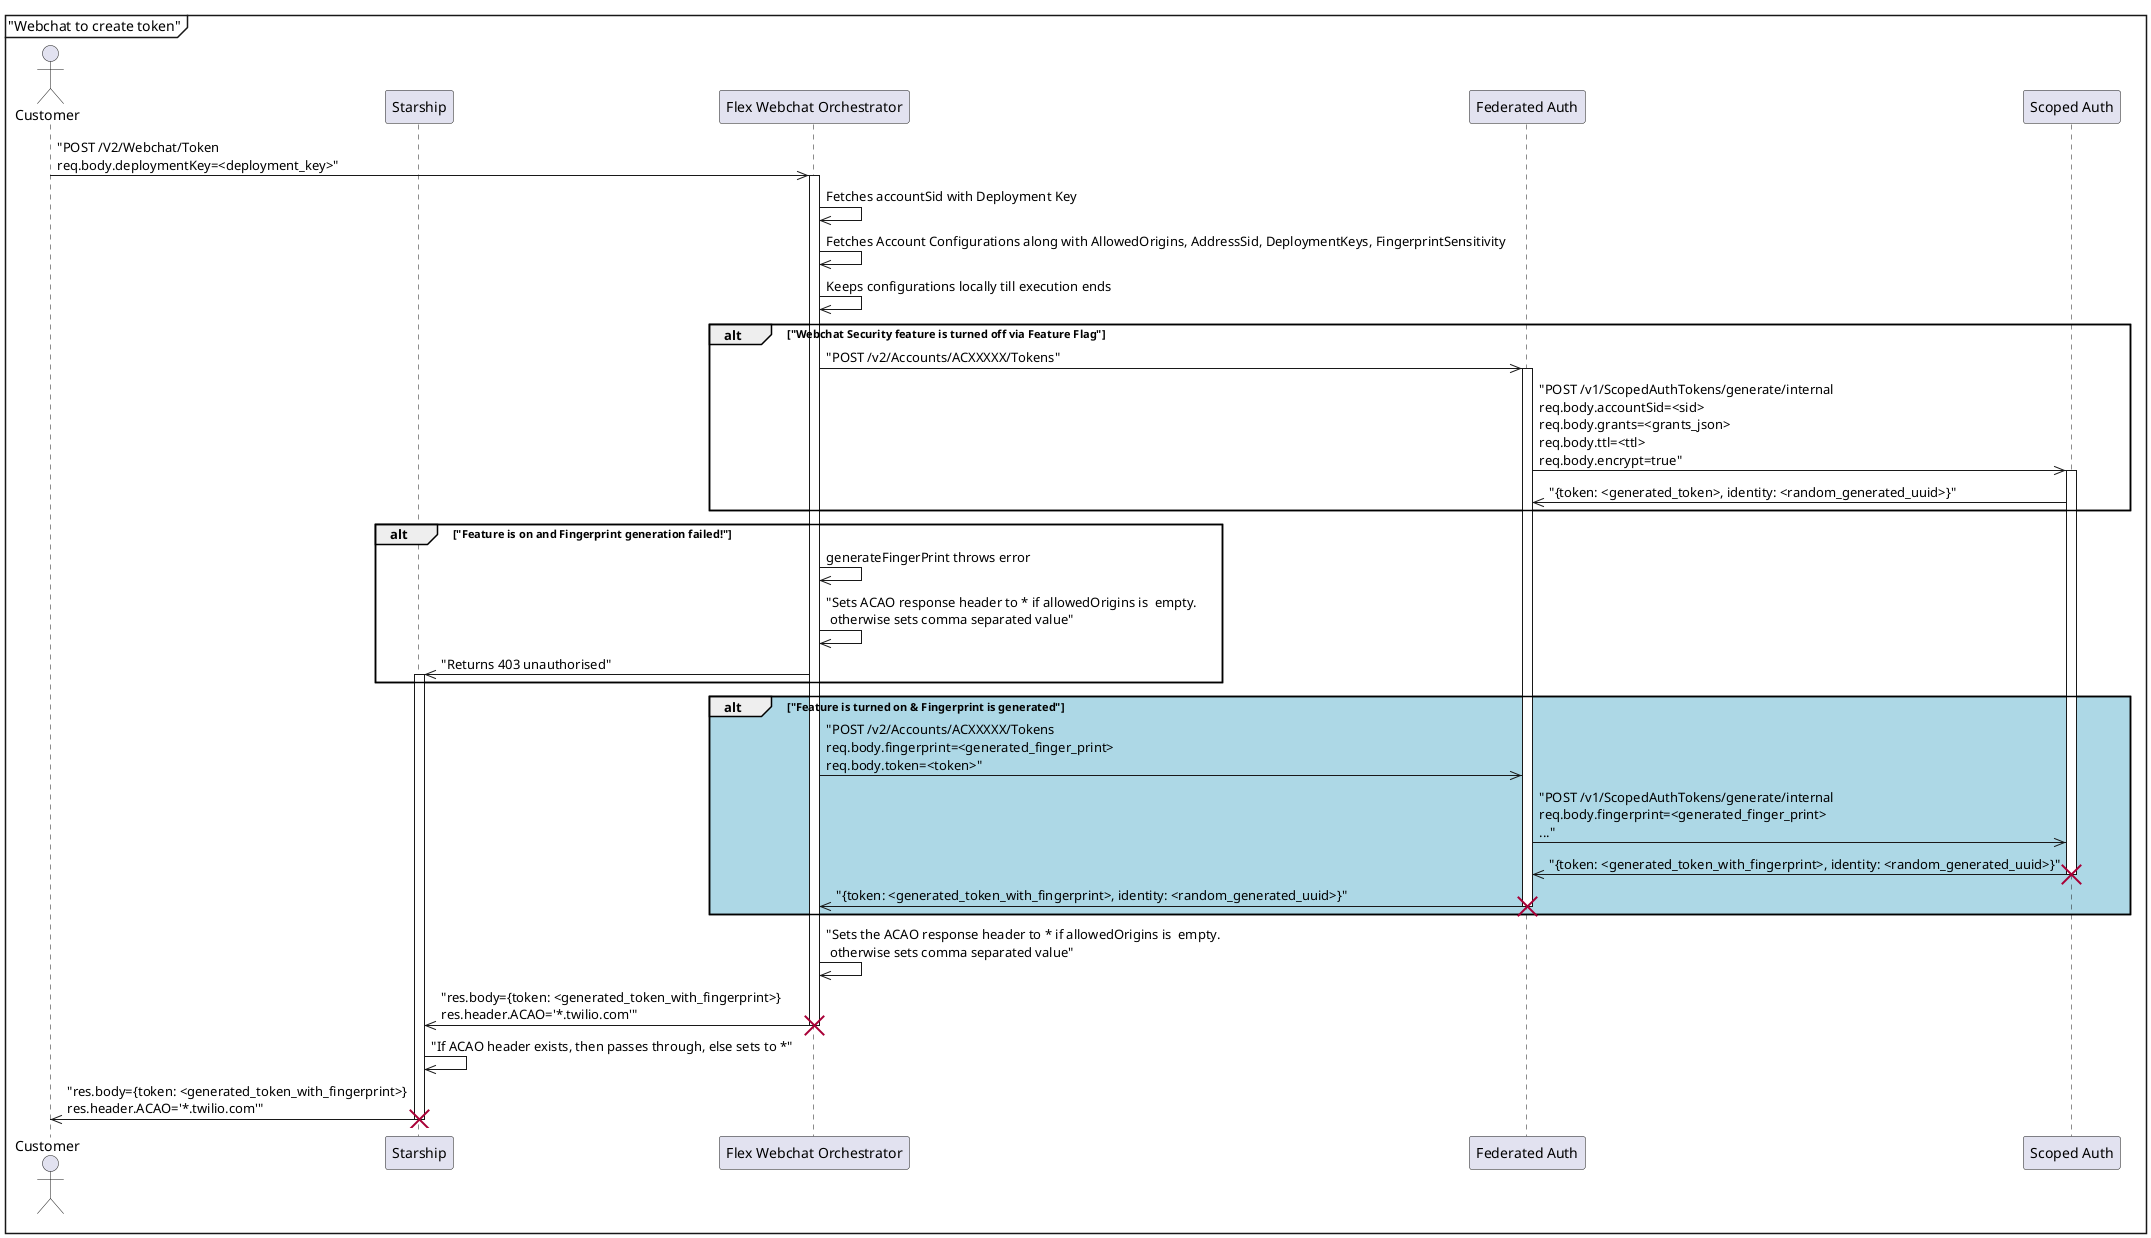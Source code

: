 @startuml

actor Customer as C
participant Starship as S
participant "Flex Webchat Orchestrator" as FWO
participant "Federated Auth" as FAS
participant "Scoped Auth" as SAS

skinparam SequenceGroupBodyBackgroundColor #FFFFFF90

mainframe "Webchat to create token"

C ->> FWO : "POST /V2/Webchat/Token \nreq.body.deploymentKey=<deployment_key>"
activate FWO
FWO ->> FWO : Fetches accountSid with Deployment Key
FWO ->> FWO : Fetches Account Configurations along with AllowedOrigins, AddressSid, DeploymentKeys, FingerprintSensitivity
FWO ->> FWO : Keeps configurations locally till execution ends

alt "Webchat Security feature is turned off via Feature Flag"
  FWO ->> FAS : "POST /v2/Accounts/ACXXXXX/Tokens"
  activate FAS
  FAS ->> SAS : "POST /v1/ScopedAuthTokens/generate/internal \nreq.body.accountSid=<sid>\nreq.body.grants=<grants_json>\nreq.body.ttl=<ttl>\nreq.body.encrypt=true"
  activate SAS
  SAS ->> FAS : "{token: <generated_token>, identity: <random_generated_uuid>}"
end

alt "Feature is on and Fingerprint generation failed!"
  FWO ->> FWO: generateFingerPrint throws error
  FWO ->> FWO : "Sets ACAO response header to * if allowedOrigins is  empty. \n otherwise sets comma separated value"
  FWO ->> S : "Returns 403 unauthorised"
  activate S
end

alt #LightBlue "Feature is turned on & Fingerprint is generated"
  FWO ->> FAS : "POST /v2/Accounts/ACXXXXX/Tokens \nreq.body.fingerprint=<generated_finger_print> \nreq.body.token=<token>" 
  FAS ->> SAS : "POST /v1/ScopedAuthTokens/generate/internal \nreq.body.fingerprint=<generated_finger_print>\n..."
  SAS ->> FAS : "{token: <generated_token_with_fingerprint>, identity: <random_generated_uuid>}"
  destroy SAS
  FAS ->> FWO : "{token: <generated_token_with_fingerprint>, identity: <random_generated_uuid>}"
  destroy FAS
end

FWO ->> FWO : "Sets the ACAO response header to * if allowedOrigins is  empty. \n otherwise sets comma separated value"
FWO ->> S : "res.body={token: <generated_token_with_fingerprint>}\nres.header.ACAO='*.twilio.com'"
destroy FWO
S ->> S : "If ACAO header exists, then passes through, else sets to *"
S ->> C : "res.body={token: <generated_token_with_fingerprint>}\nres.header.ACAO='*.twilio.com'"
destroy S

@enduml
